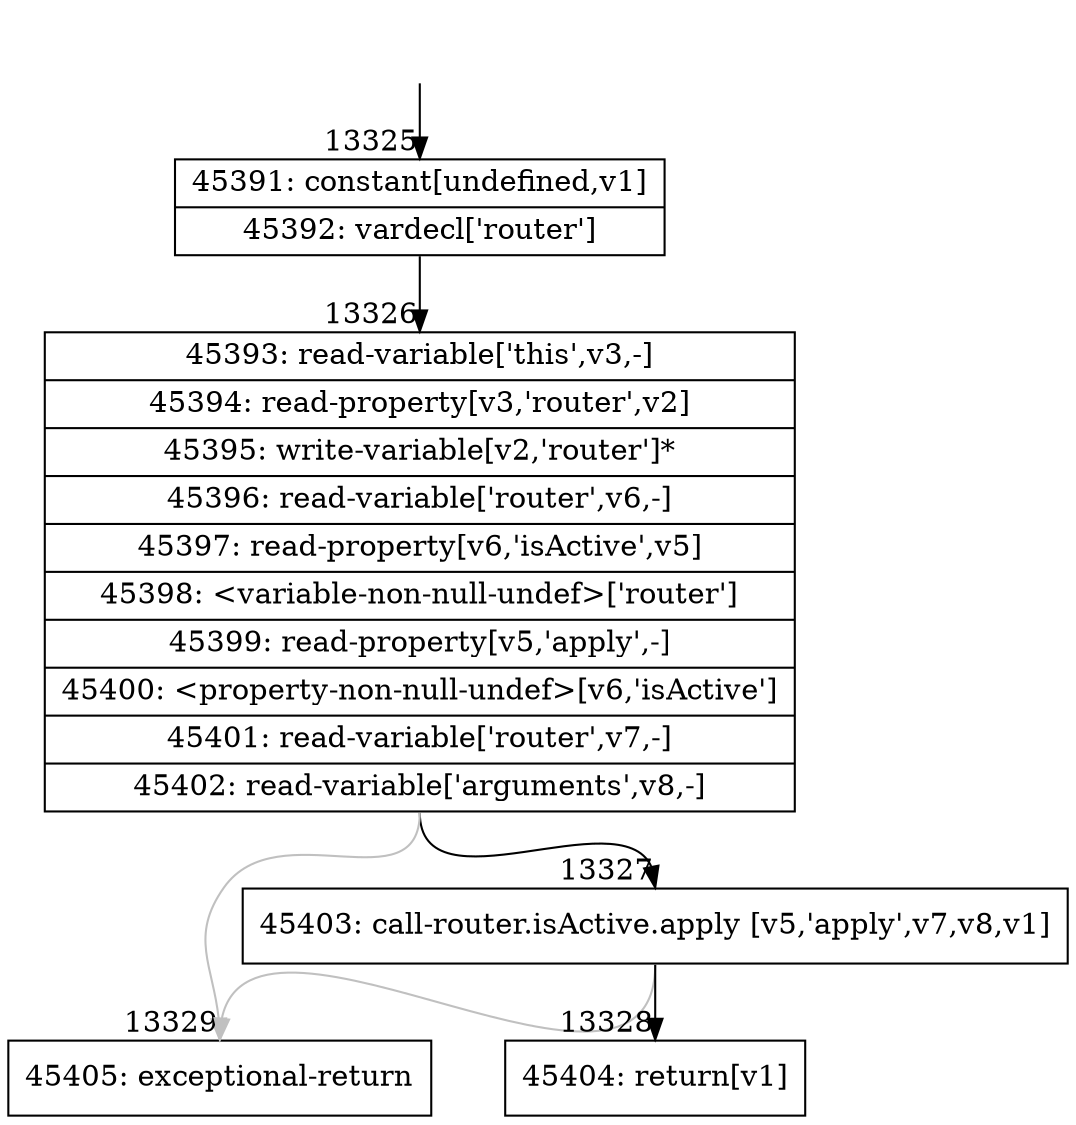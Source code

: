 digraph {
rankdir="TD"
BB_entry1099[shape=none,label=""];
BB_entry1099 -> BB13325 [tailport=s, headport=n, headlabel="    13325"]
BB13325 [shape=record label="{45391: constant[undefined,v1]|45392: vardecl['router']}" ] 
BB13325 -> BB13326 [tailport=s, headport=n, headlabel="      13326"]
BB13326 [shape=record label="{45393: read-variable['this',v3,-]|45394: read-property[v3,'router',v2]|45395: write-variable[v2,'router']*|45396: read-variable['router',v6,-]|45397: read-property[v6,'isActive',v5]|45398: \<variable-non-null-undef\>['router']|45399: read-property[v5,'apply',-]|45400: \<property-non-null-undef\>[v6,'isActive']|45401: read-variable['router',v7,-]|45402: read-variable['arguments',v8,-]}" ] 
BB13326 -> BB13327 [tailport=s, headport=n, headlabel="      13327"]
BB13326 -> BB13329 [tailport=s, headport=n, color=gray, headlabel="      13329"]
BB13327 [shape=record label="{45403: call-router.isActive.apply [v5,'apply',v7,v8,v1]}" ] 
BB13327 -> BB13328 [tailport=s, headport=n, headlabel="      13328"]
BB13327 -> BB13329 [tailport=s, headport=n, color=gray]
BB13328 [shape=record label="{45404: return[v1]}" ] 
BB13329 [shape=record label="{45405: exceptional-return}" ] 
//#$~ 24975
}

